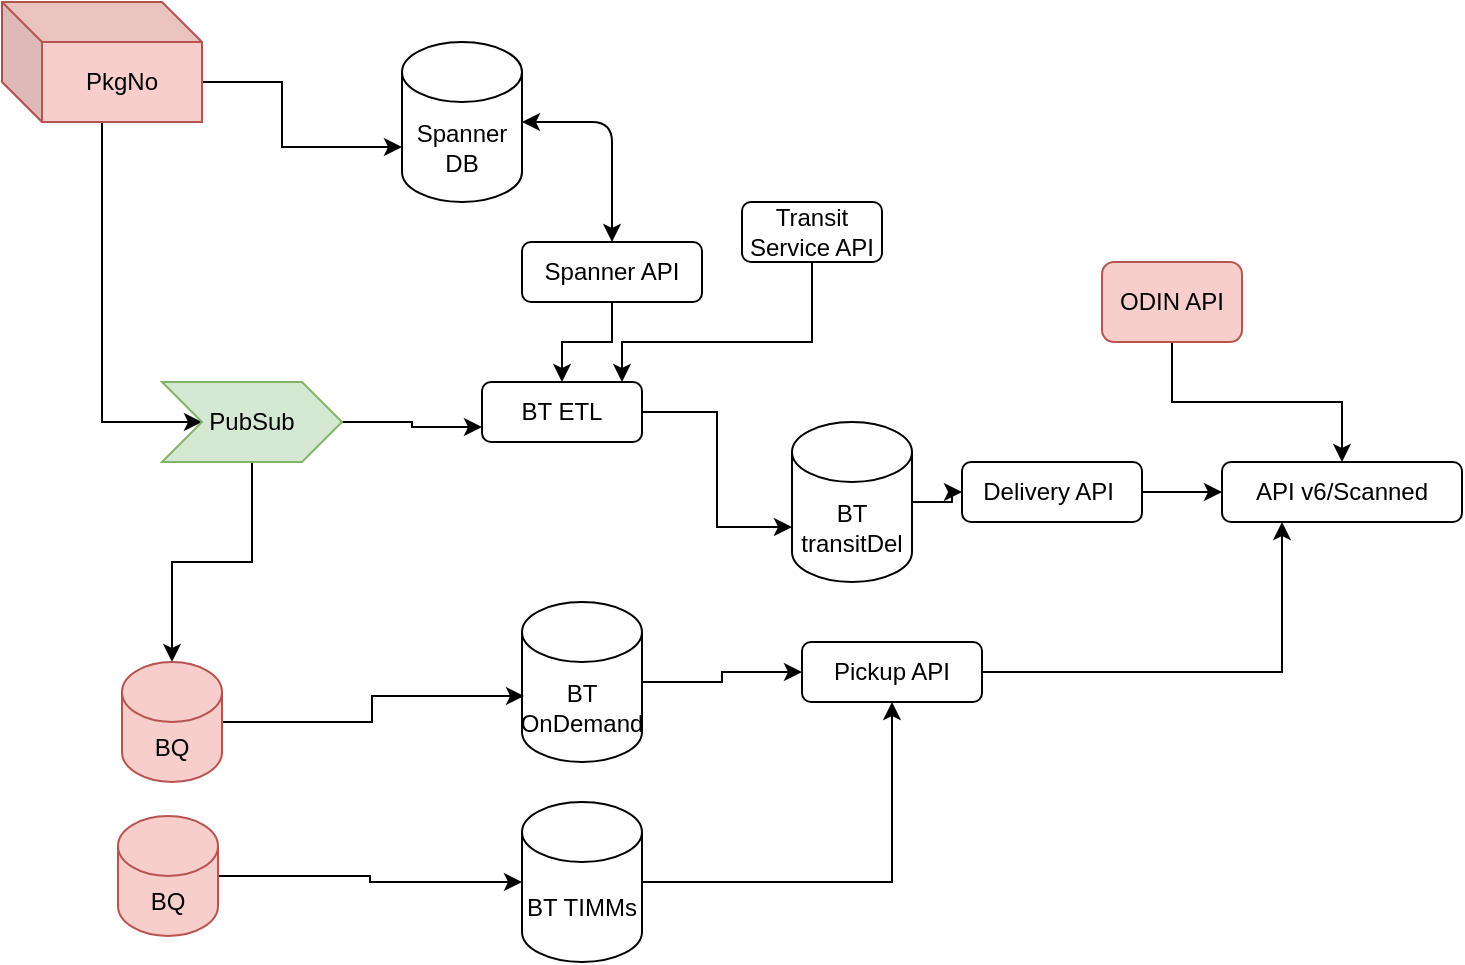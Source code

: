 <mxfile version="14.7.6" type="github">
  <diagram id="fFg92c2pQvZDjQnovCKE" name="Page-1">
    <mxGraphModel dx="868" dy="450" grid="1" gridSize="10" guides="1" tooltips="1" connect="1" arrows="1" fold="1" page="1" pageScale="1" pageWidth="850" pageHeight="1100" math="0" shadow="0">
      <root>
        <mxCell id="0" />
        <mxCell id="1" parent="0" />
        <mxCell id="bANdUX00ldxKiqN2QLkD-5" style="edgeStyle=orthogonalEdgeStyle;rounded=0;orthogonalLoop=1;jettySize=auto;html=1;entryX=0;entryY=0;entryDx=0;entryDy=52.5;entryPerimeter=0;" parent="1" source="bANdUX00ldxKiqN2QLkD-2" target="bANdUX00ldxKiqN2QLkD-3" edge="1">
          <mxGeometry relative="1" as="geometry">
            <Array as="points">
              <mxPoint x="170" y="90" />
              <mxPoint x="170" y="123" />
            </Array>
          </mxGeometry>
        </mxCell>
        <mxCell id="SA-iDwVwZmnXe08kRZjd-3" style="edgeStyle=orthogonalEdgeStyle;rounded=0;orthogonalLoop=1;jettySize=auto;html=1;entryX=0;entryY=0.5;entryDx=0;entryDy=0;" edge="1" parent="1" source="bANdUX00ldxKiqN2QLkD-2" target="bANdUX00ldxKiqN2QLkD-4">
          <mxGeometry relative="1" as="geometry">
            <mxPoint x="80" y="260" as="targetPoint" />
            <Array as="points">
              <mxPoint x="80" y="260" />
            </Array>
          </mxGeometry>
        </mxCell>
        <mxCell id="bANdUX00ldxKiqN2QLkD-2" value="PkgNo" style="shape=cube;whiteSpace=wrap;html=1;boundedLbl=1;backgroundOutline=1;darkOpacity=0.05;darkOpacity2=0.1;fillColor=#f8cecc;strokeColor=#b85450;" parent="1" vertex="1">
          <mxGeometry x="30" y="50" width="100" height="60" as="geometry" />
        </mxCell>
        <mxCell id="bANdUX00ldxKiqN2QLkD-3" value="Spanner DB" style="shape=cylinder3;whiteSpace=wrap;html=1;boundedLbl=1;backgroundOutline=1;size=15;" parent="1" vertex="1">
          <mxGeometry x="230" y="70" width="60" height="80" as="geometry" />
        </mxCell>
        <mxCell id="bANdUX00ldxKiqN2QLkD-12" style="edgeStyle=orthogonalEdgeStyle;rounded=0;orthogonalLoop=1;jettySize=auto;html=1;entryX=0;entryY=0.75;entryDx=0;entryDy=0;" parent="1" source="bANdUX00ldxKiqN2QLkD-4" target="bANdUX00ldxKiqN2QLkD-9" edge="1">
          <mxGeometry relative="1" as="geometry" />
        </mxCell>
        <mxCell id="SA-iDwVwZmnXe08kRZjd-1" value="" style="edgeStyle=orthogonalEdgeStyle;rounded=0;orthogonalLoop=1;jettySize=auto;html=1;" edge="1" parent="1" source="bANdUX00ldxKiqN2QLkD-4" target="bANdUX00ldxKiqN2QLkD-28">
          <mxGeometry relative="1" as="geometry" />
        </mxCell>
        <mxCell id="bANdUX00ldxKiqN2QLkD-4" value="PubSub" style="shape=step;perimeter=stepPerimeter;whiteSpace=wrap;html=1;fixedSize=1;fillColor=#d5e8d4;strokeColor=#82b366;" parent="1" vertex="1">
          <mxGeometry x="110" y="240" width="90" height="40" as="geometry" />
        </mxCell>
        <mxCell id="bANdUX00ldxKiqN2QLkD-13" style="edgeStyle=orthogonalEdgeStyle;rounded=0;orthogonalLoop=1;jettySize=auto;html=1;entryX=0.5;entryY=0;entryDx=0;entryDy=0;" parent="1" source="bANdUX00ldxKiqN2QLkD-7" target="bANdUX00ldxKiqN2QLkD-9" edge="1">
          <mxGeometry relative="1" as="geometry" />
        </mxCell>
        <mxCell id="bANdUX00ldxKiqN2QLkD-7" value="Spanner API" style="rounded=1;whiteSpace=wrap;html=1;" parent="1" vertex="1">
          <mxGeometry x="290" y="170" width="90" height="30" as="geometry" />
        </mxCell>
        <mxCell id="bANdUX00ldxKiqN2QLkD-8" value="" style="endArrow=classic;startArrow=classic;html=1;entryX=1;entryY=0.5;entryDx=0;entryDy=0;entryPerimeter=0;exitX=0.5;exitY=0;exitDx=0;exitDy=0;" parent="1" source="bANdUX00ldxKiqN2QLkD-7" target="bANdUX00ldxKiqN2QLkD-3" edge="1">
          <mxGeometry width="50" height="50" relative="1" as="geometry">
            <mxPoint x="400" y="250" as="sourcePoint" />
            <mxPoint x="450" y="200" as="targetPoint" />
            <Array as="points">
              <mxPoint x="335" y="110" />
            </Array>
          </mxGeometry>
        </mxCell>
        <mxCell id="bANdUX00ldxKiqN2QLkD-11" style="edgeStyle=orthogonalEdgeStyle;rounded=0;orthogonalLoop=1;jettySize=auto;html=1;entryX=0;entryY=0;entryDx=0;entryDy=52.5;entryPerimeter=0;" parent="1" source="bANdUX00ldxKiqN2QLkD-9" target="bANdUX00ldxKiqN2QLkD-10" edge="1">
          <mxGeometry relative="1" as="geometry" />
        </mxCell>
        <mxCell id="bANdUX00ldxKiqN2QLkD-9" value="BT ETL" style="rounded=1;whiteSpace=wrap;html=1;" parent="1" vertex="1">
          <mxGeometry x="270" y="240" width="80" height="30" as="geometry" />
        </mxCell>
        <mxCell id="bANdUX00ldxKiqN2QLkD-23" value="" style="edgeStyle=orthogonalEdgeStyle;rounded=0;orthogonalLoop=1;jettySize=auto;html=1;" parent="1" source="bANdUX00ldxKiqN2QLkD-10" target="bANdUX00ldxKiqN2QLkD-21" edge="1">
          <mxGeometry relative="1" as="geometry" />
        </mxCell>
        <mxCell id="bANdUX00ldxKiqN2QLkD-10" value="BT&lt;br&gt;transitDel" style="shape=cylinder3;whiteSpace=wrap;html=1;boundedLbl=1;backgroundOutline=1;size=15;" parent="1" vertex="1">
          <mxGeometry x="425" y="260" width="60" height="80" as="geometry" />
        </mxCell>
        <mxCell id="bANdUX00ldxKiqN2QLkD-15" style="edgeStyle=orthogonalEdgeStyle;rounded=0;orthogonalLoop=1;jettySize=auto;html=1;entryX=0.875;entryY=0;entryDx=0;entryDy=0;entryPerimeter=0;" parent="1" source="bANdUX00ldxKiqN2QLkD-14" target="bANdUX00ldxKiqN2QLkD-9" edge="1">
          <mxGeometry relative="1" as="geometry">
            <Array as="points">
              <mxPoint x="435" y="220" />
              <mxPoint x="340" y="220" />
            </Array>
          </mxGeometry>
        </mxCell>
        <mxCell id="bANdUX00ldxKiqN2QLkD-14" value="Transit Service API" style="rounded=1;whiteSpace=wrap;html=1;" parent="1" vertex="1">
          <mxGeometry x="400" y="150" width="70" height="30" as="geometry" />
        </mxCell>
        <mxCell id="bANdUX00ldxKiqN2QLkD-16" value="API v6/Scanned" style="rounded=1;whiteSpace=wrap;html=1;" parent="1" vertex="1">
          <mxGeometry x="640" y="280" width="120" height="30" as="geometry" />
        </mxCell>
        <mxCell id="bANdUX00ldxKiqN2QLkD-20" style="edgeStyle=orthogonalEdgeStyle;rounded=0;orthogonalLoop=1;jettySize=auto;html=1;entryX=0.25;entryY=1;entryDx=0;entryDy=0;" parent="1" source="bANdUX00ldxKiqN2QLkD-19" target="bANdUX00ldxKiqN2QLkD-16" edge="1">
          <mxGeometry relative="1" as="geometry">
            <mxPoint x="670" y="320" as="targetPoint" />
          </mxGeometry>
        </mxCell>
        <mxCell id="bANdUX00ldxKiqN2QLkD-19" value="Pickup API" style="rounded=1;whiteSpace=wrap;html=1;" parent="1" vertex="1">
          <mxGeometry x="430" y="370" width="90" height="30" as="geometry" />
        </mxCell>
        <mxCell id="bANdUX00ldxKiqN2QLkD-22" value="" style="edgeStyle=orthogonalEdgeStyle;rounded=0;orthogonalLoop=1;jettySize=auto;html=1;" parent="1" source="bANdUX00ldxKiqN2QLkD-21" target="bANdUX00ldxKiqN2QLkD-16" edge="1">
          <mxGeometry relative="1" as="geometry" />
        </mxCell>
        <mxCell id="bANdUX00ldxKiqN2QLkD-21" value="Delivery API&amp;nbsp;" style="rounded=1;whiteSpace=wrap;html=1;" parent="1" vertex="1">
          <mxGeometry x="510" y="280" width="90" height="30" as="geometry" />
        </mxCell>
        <mxCell id="bANdUX00ldxKiqN2QLkD-25" style="edgeStyle=orthogonalEdgeStyle;rounded=0;orthogonalLoop=1;jettySize=auto;html=1;entryX=0.5;entryY=0;entryDx=0;entryDy=0;" parent="1" source="bANdUX00ldxKiqN2QLkD-24" target="bANdUX00ldxKiqN2QLkD-16" edge="1">
          <mxGeometry relative="1" as="geometry" />
        </mxCell>
        <mxCell id="bANdUX00ldxKiqN2QLkD-24" value="ODIN API" style="rounded=1;whiteSpace=wrap;html=1;fillColor=#f8cecc;strokeColor=#b85450;" parent="1" vertex="1">
          <mxGeometry x="580" y="180" width="70" height="40" as="geometry" />
        </mxCell>
        <mxCell id="bANdUX00ldxKiqN2QLkD-32" style="edgeStyle=orthogonalEdgeStyle;rounded=0;orthogonalLoop=1;jettySize=auto;html=1;entryX=0;entryY=0.5;entryDx=0;entryDy=0;" parent="1" source="bANdUX00ldxKiqN2QLkD-26" target="bANdUX00ldxKiqN2QLkD-19" edge="1">
          <mxGeometry relative="1" as="geometry" />
        </mxCell>
        <mxCell id="bANdUX00ldxKiqN2QLkD-26" value="BT OnDemand" style="shape=cylinder3;whiteSpace=wrap;html=1;boundedLbl=1;backgroundOutline=1;size=15;" parent="1" vertex="1">
          <mxGeometry x="290" y="350" width="60" height="80" as="geometry" />
        </mxCell>
        <mxCell id="bANdUX00ldxKiqN2QLkD-33" style="edgeStyle=orthogonalEdgeStyle;rounded=0;orthogonalLoop=1;jettySize=auto;html=1;entryX=0.5;entryY=1;entryDx=0;entryDy=0;" parent="1" source="bANdUX00ldxKiqN2QLkD-27" target="bANdUX00ldxKiqN2QLkD-19" edge="1">
          <mxGeometry relative="1" as="geometry" />
        </mxCell>
        <mxCell id="bANdUX00ldxKiqN2QLkD-27" value="BT TIMMs" style="shape=cylinder3;whiteSpace=wrap;html=1;boundedLbl=1;backgroundOutline=1;size=15;" parent="1" vertex="1">
          <mxGeometry x="290" y="450" width="60" height="80" as="geometry" />
        </mxCell>
        <mxCell id="bANdUX00ldxKiqN2QLkD-30" style="edgeStyle=orthogonalEdgeStyle;rounded=0;orthogonalLoop=1;jettySize=auto;html=1;entryX=0.017;entryY=0.588;entryDx=0;entryDy=0;entryPerimeter=0;" parent="1" source="bANdUX00ldxKiqN2QLkD-28" target="bANdUX00ldxKiqN2QLkD-26" edge="1">
          <mxGeometry relative="1" as="geometry" />
        </mxCell>
        <mxCell id="bANdUX00ldxKiqN2QLkD-28" value="BQ" style="shape=cylinder3;whiteSpace=wrap;html=1;boundedLbl=1;backgroundOutline=1;size=15;fillColor=#f8cecc;strokeColor=#b85450;" parent="1" vertex="1">
          <mxGeometry x="90" y="380" width="50" height="60" as="geometry" />
        </mxCell>
        <mxCell id="bANdUX00ldxKiqN2QLkD-31" style="edgeStyle=orthogonalEdgeStyle;rounded=0;orthogonalLoop=1;jettySize=auto;html=1;entryX=0;entryY=0.5;entryDx=0;entryDy=0;entryPerimeter=0;" parent="1" source="bANdUX00ldxKiqN2QLkD-29" target="bANdUX00ldxKiqN2QLkD-27" edge="1">
          <mxGeometry relative="1" as="geometry" />
        </mxCell>
        <mxCell id="bANdUX00ldxKiqN2QLkD-29" value="BQ" style="shape=cylinder3;whiteSpace=wrap;html=1;boundedLbl=1;backgroundOutline=1;size=15;fillColor=#f8cecc;strokeColor=#b85450;" parent="1" vertex="1">
          <mxGeometry x="88" y="457" width="50" height="60" as="geometry" />
        </mxCell>
      </root>
    </mxGraphModel>
  </diagram>
</mxfile>
